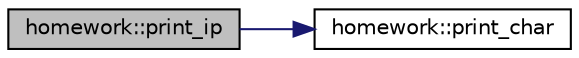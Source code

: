 digraph "homework::print_ip"
{
  edge [fontname="Helvetica",fontsize="10",labelfontname="Helvetica",labelfontsize="10"];
  node [fontname="Helvetica",fontsize="10",shape=record];
  rankdir="LR";
  Node1 [label="homework::print_ip",height=0.2,width=0.4,color="black", fillcolor="grey75", style="filled", fontcolor="black"];
  Node1 -> Node2 [color="midnightblue",fontsize="10",style="solid",fontname="Helvetica"];
  Node2 [label="homework::print_char",height=0.2,width=0.4,color="black", fillcolor="white", style="filled",URL="$namespacehomework.html#a67c7597dde9d7e2e435ef7dc0ec91a43"];
}
